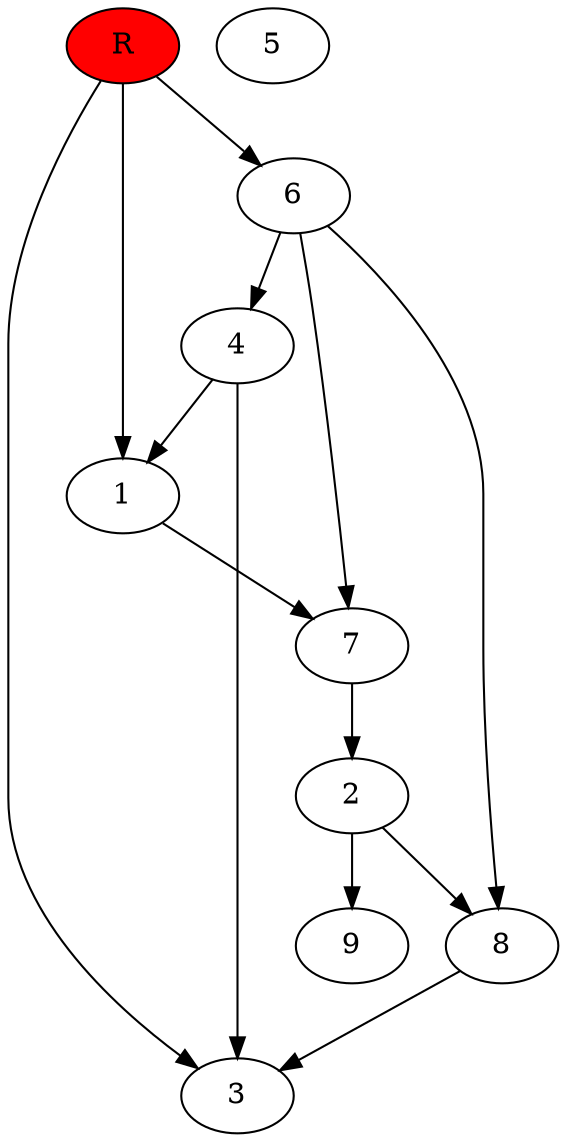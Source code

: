 digraph prb7731 {
	1
	2
	3
	4
	5
	6
	7
	8
	R [fillcolor="#ff0000" style=filled]
	1 -> 7
	2 -> 8
	2 -> 9
	4 -> 1
	4 -> 3
	6 -> 4
	6 -> 7
	6 -> 8
	7 -> 2
	8 -> 3
	R -> 1
	R -> 3
	R -> 6
}
